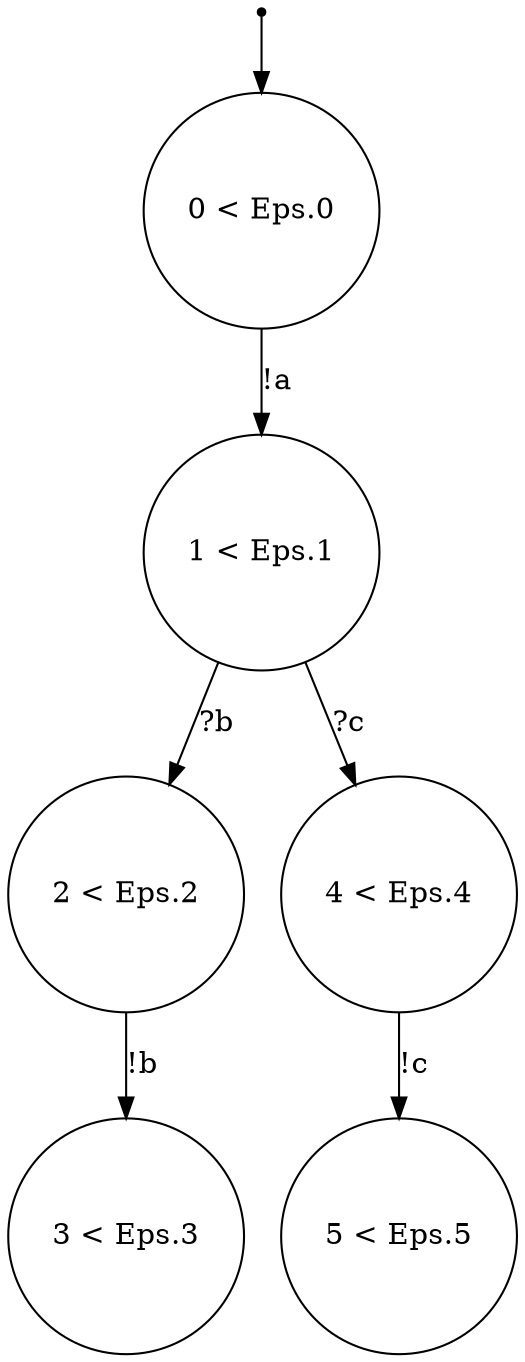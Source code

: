 digraph {
 node [shape=point] ENTRY
 node [shape=circle]
2 [label="2 < Eps.2
"]
5 [label="5 < Eps.5
"]
1 [label="1 < Eps.1
"]
3 [label="3 < Eps.3
"]
4 [label="4 < Eps.4
"]
0 [label="0 < Eps.0
"]
ENTRY -> 0
2 -> 3 [label="!b"]
1 -> 2 [label="?b"]
1 -> 4 [label="?c"]
0 -> 1 [label="!a"]
4 -> 5 [label="!c"]

}